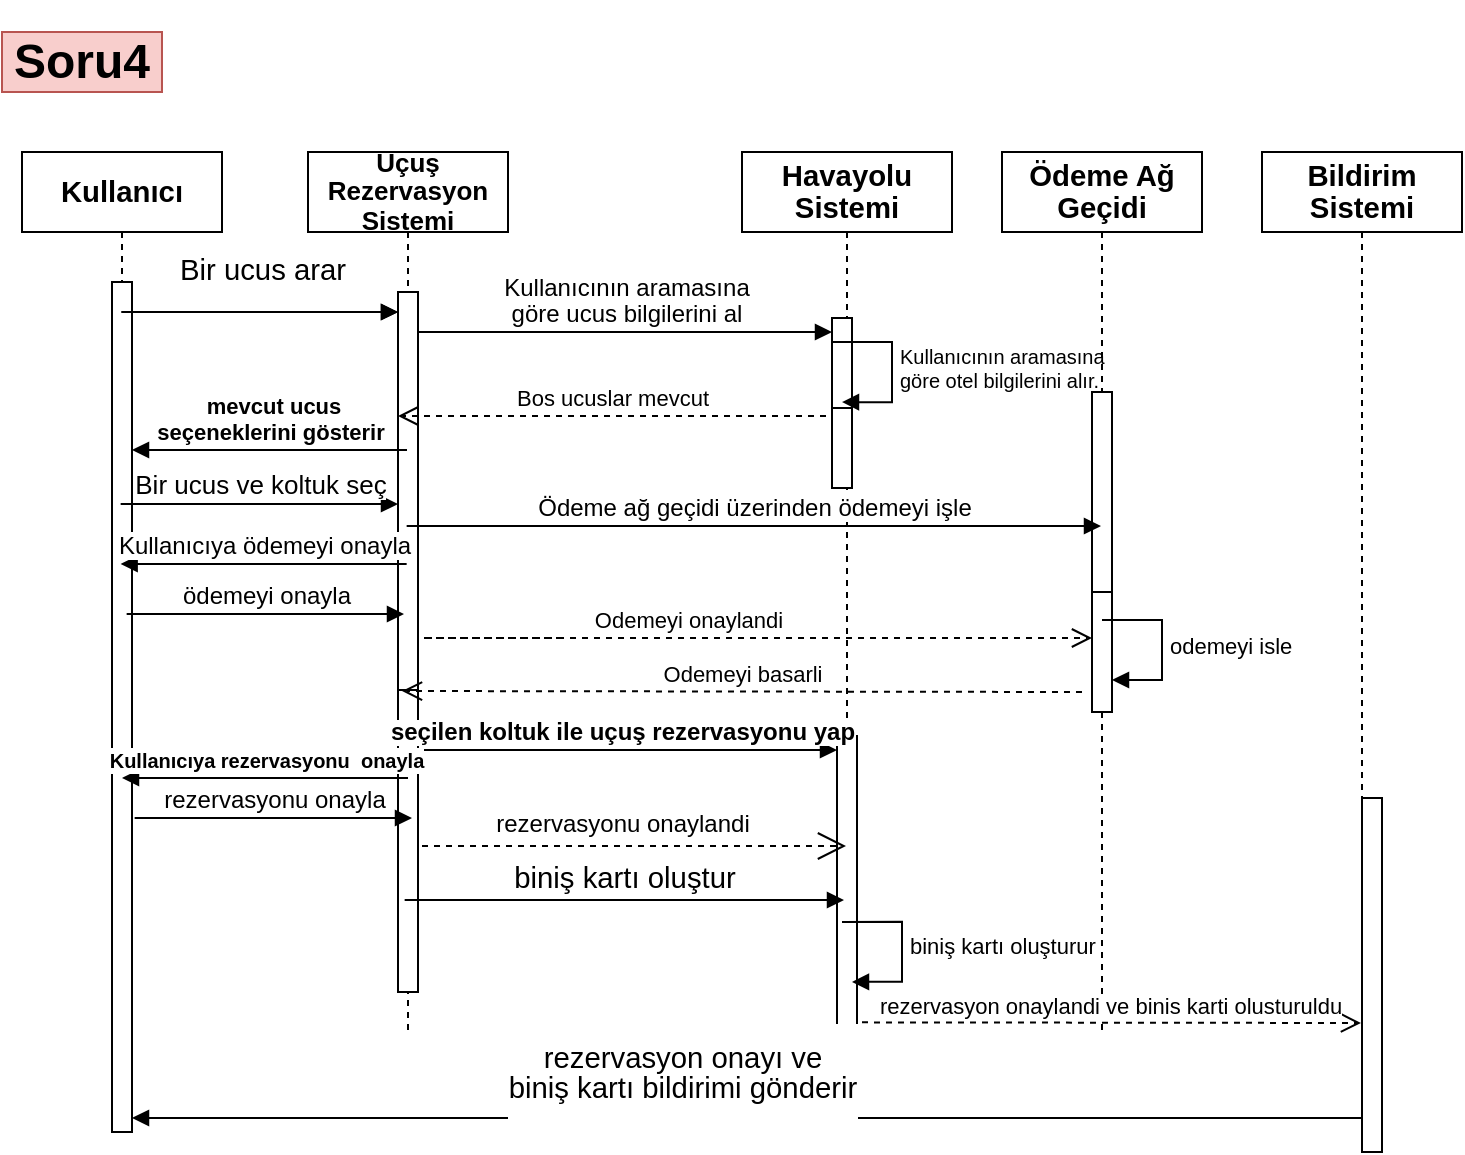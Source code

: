 <mxfile version="24.0.4" type="device">
  <diagram name="Page-1" id="2YBvvXClWsGukQMizWep">
    <mxGraphModel dx="122" dy="553" grid="1" gridSize="10" guides="1" tooltips="1" connect="1" arrows="1" fold="1" page="1" pageScale="1" pageWidth="850" pageHeight="1100" math="0" shadow="0">
      <root>
        <mxCell id="0" />
        <mxCell id="1" parent="0" />
        <mxCell id="2NSwki0RuKQBfY8C86ou-44" value="&lt;b&gt;&lt;span style=&quot;line-height: 107%;&quot;&gt;&lt;font style=&quot;font-size: 11px;&quot;&gt;Online Alışveriş Sistemi&lt;/font&gt;&lt;/span&gt;&lt;/b&gt;" style="shape=umlLifeline;perimeter=lifelinePerimeter;whiteSpace=wrap;html=1;container=0;dropTarget=0;collapsible=0;recursiveResize=0;outlineConnect=0;portConstraint=eastwest;newEdgeStyle={&quot;edgeStyle&quot;:&quot;elbowEdgeStyle&quot;,&quot;elbow&quot;:&quot;vertical&quot;,&quot;curved&quot;:0,&quot;rounded&quot;:0};" vertex="1" parent="1">
          <mxGeometry x="173" y="90" width="100" height="300" as="geometry" />
        </mxCell>
        <mxCell id="2NSwki0RuKQBfY8C86ou-45" value="" style="html=1;points=[];perimeter=orthogonalPerimeter;outlineConnect=0;targetShapes=umlLifeline;portConstraint=eastwest;newEdgeStyle={&quot;edgeStyle&quot;:&quot;elbowEdgeStyle&quot;,&quot;elbow&quot;:&quot;vertical&quot;,&quot;curved&quot;:0,&quot;rounded&quot;:0};" vertex="1" parent="2NSwki0RuKQBfY8C86ou-44">
          <mxGeometry x="45" y="70" width="10" height="190" as="geometry" />
        </mxCell>
        <mxCell id="2NSwki0RuKQBfY8C86ou-46" value="&lt;b&gt;&lt;span style=&quot;font-size:11.0pt;line-height:107%;&lt;br/&gt;font-family:&amp;quot;Calibri&amp;quot;,sans-serif;mso-ascii-theme-font:minor-latin;mso-fareast-font-family:&lt;br/&gt;Calibri;mso-fareast-theme-font:minor-latin;mso-hansi-theme-font:minor-latin;&lt;br/&gt;mso-bidi-font-family:Arial;mso-bidi-theme-font:minor-bidi;mso-ansi-language:&lt;br/&gt;TR;mso-fareast-language:EN-US;mso-bidi-language:AR-SA&quot;&gt;Havayolu Sistemi&lt;/span&gt;&lt;/b&gt;" style="shape=umlLifeline;perimeter=lifelinePerimeter;whiteSpace=wrap;html=1;container=0;dropTarget=0;collapsible=0;recursiveResize=0;outlineConnect=0;portConstraint=eastwest;newEdgeStyle={&quot;edgeStyle&quot;:&quot;elbowEdgeStyle&quot;,&quot;elbow&quot;:&quot;vertical&quot;,&quot;curved&quot;:0,&quot;rounded&quot;:0};" vertex="1" parent="1">
          <mxGeometry x="390" y="90" width="105" height="460" as="geometry" />
        </mxCell>
        <mxCell id="2NSwki0RuKQBfY8C86ou-47" value="" style="html=1;points=[[0,0,0,0,5],[0,1,0,0,-5],[1,0,0,0,5],[1,1,0,0,-5]];perimeter=orthogonalPerimeter;outlineConnect=0;targetShapes=umlLifeline;portConstraint=eastwest;newEdgeStyle={&quot;curved&quot;:0,&quot;rounded&quot;:0};" vertex="1" parent="2NSwki0RuKQBfY8C86ou-46">
          <mxGeometry x="45" y="83" width="10" height="47" as="geometry" />
        </mxCell>
        <mxCell id="2NSwki0RuKQBfY8C86ou-48" value="" style="html=1;points=[[0,0,0,0,5],[0,1,0,0,-5],[1,0,0,0,5],[1,1,0,0,-5]];perimeter=orthogonalPerimeter;outlineConnect=0;targetShapes=umlLifeline;portConstraint=eastwest;newEdgeStyle={&quot;curved&quot;:0,&quot;rounded&quot;:0};" vertex="1" parent="2NSwki0RuKQBfY8C86ou-46">
          <mxGeometry x="47.5" y="292" width="10" height="158" as="geometry" />
        </mxCell>
        <mxCell id="2NSwki0RuKQBfY8C86ou-77" value="" style="html=1;points=[[0,0,0,0,5],[0,1,0,0,-5],[1,0,0,0,5],[1,1,0,0,-5]];perimeter=orthogonalPerimeter;outlineConnect=0;targetShapes=umlLifeline;portConstraint=eastwest;newEdgeStyle={&quot;curved&quot;:0,&quot;rounded&quot;:0};" vertex="1" parent="2NSwki0RuKQBfY8C86ou-46">
          <mxGeometry x="45" y="128" width="10" height="40" as="geometry" />
        </mxCell>
        <mxCell id="2NSwki0RuKQBfY8C86ou-78" value="&lt;span style=&quot;line-height: 107%; font-family: Calibri, sans-serif; font-size: 10px;&quot;&gt;&lt;font style=&quot;font-size: 10px;&quot;&gt;Kullanıcının aramasına&amp;nbsp;&lt;/font&gt;&lt;/span&gt;&lt;div style=&quot;font-size: 10px;&quot;&gt;&lt;span style=&quot;line-height: 107%; font-family: Calibri, sans-serif;&quot;&gt;&lt;font style=&quot;font-size: 10px;&quot;&gt;göre otel bilgilerini alır.&lt;/font&gt;&lt;/span&gt;&lt;/div&gt;" style="html=1;align=left;spacingLeft=2;endArrow=block;rounded=0;edgeStyle=orthogonalEdgeStyle;curved=0;rounded=0;" edge="1" parent="2NSwki0RuKQBfY8C86ou-46">
          <mxGeometry x="-0.002" relative="1" as="geometry">
            <mxPoint x="45" y="95" as="sourcePoint" />
            <Array as="points">
              <mxPoint x="75" y="125" />
            </Array>
            <mxPoint x="50.0" y="125.059" as="targetPoint" />
            <mxPoint as="offset" />
          </mxGeometry>
        </mxCell>
        <mxCell id="2NSwki0RuKQBfY8C86ou-49" value="&lt;b&gt;&lt;span style=&quot;font-size:11.0pt;line-height:107%;&lt;br/&gt;font-family:&amp;quot;Calibri&amp;quot;,sans-serif;mso-ascii-theme-font:minor-latin;mso-fareast-font-family:&lt;br/&gt;Calibri;mso-fareast-theme-font:minor-latin;mso-hansi-theme-font:minor-latin;&lt;br/&gt;mso-bidi-font-family:Arial;mso-bidi-theme-font:minor-bidi;mso-ansi-language:&lt;br/&gt;TR;mso-fareast-language:EN-US;mso-bidi-language:AR-SA&quot;&gt;Kullanıcı&lt;/span&gt;&lt;/b&gt;" style="shape=umlLifeline;perimeter=lifelinePerimeter;whiteSpace=wrap;html=1;container=1;dropTarget=0;collapsible=0;recursiveResize=0;outlineConnect=0;portConstraint=eastwest;newEdgeStyle={&quot;curved&quot;:0,&quot;rounded&quot;:0};" vertex="1" parent="1">
          <mxGeometry x="30" y="90" width="100" height="300" as="geometry" />
        </mxCell>
        <mxCell id="2NSwki0RuKQBfY8C86ou-50" value="" style="html=1;points=[];perimeter=orthogonalPerimeter;outlineConnect=0;targetShapes=umlLifeline;portConstraint=eastwest;newEdgeStyle={&quot;edgeStyle&quot;:&quot;elbowEdgeStyle&quot;,&quot;elbow&quot;:&quot;vertical&quot;,&quot;curved&quot;:0,&quot;rounded&quot;:0};" vertex="1" parent="2NSwki0RuKQBfY8C86ou-49">
          <mxGeometry x="45" y="65" width="10" height="190" as="geometry" />
        </mxCell>
        <mxCell id="2NSwki0RuKQBfY8C86ou-51" value="&lt;span style=&quot;font-size:11.0pt;line-height:107%;&lt;br/&gt;font-family:&amp;quot;Calibri&amp;quot;,sans-serif;mso-ascii-theme-font:minor-latin;mso-fareast-font-family:&lt;br/&gt;Calibri;mso-fareast-theme-font:minor-latin;mso-hansi-theme-font:minor-latin;&lt;br/&gt;mso-bidi-font-family:Arial;mso-bidi-theme-font:minor-bidi;mso-ansi-language:&lt;br/&gt;TR;mso-fareast-language:EN-US;mso-bidi-language:AR-SA&quot;&gt;Bir ucus&amp;nbsp;arar&lt;/span&gt;" style="html=1;verticalAlign=bottom;endArrow=block;curved=0;rounded=0;" edge="1" parent="1">
          <mxGeometry x="0.017" y="10" width="80" relative="1" as="geometry">
            <mxPoint x="79.63" y="170" as="sourcePoint" />
            <mxPoint x="218" y="170" as="targetPoint" />
            <mxPoint as="offset" />
          </mxGeometry>
        </mxCell>
        <mxCell id="2NSwki0RuKQBfY8C86ou-52" value="&lt;h1&gt;Soru4&lt;/h1&gt;" style="html=1;whiteSpace=wrap;fillColor=#f8cecc;strokeColor=#b85450;" vertex="1" parent="1">
          <mxGeometry x="20" y="30" width="80" height="30" as="geometry" />
        </mxCell>
        <mxCell id="2NSwki0RuKQBfY8C86ou-53" value="&lt;b&gt;&lt;span style=&quot;line-height: 107%;&quot;&gt;&lt;font style=&quot;font-size: 13px;&quot;&gt;Uçuş Rezervasyon Sistemi&lt;/font&gt;&lt;/span&gt;&lt;/b&gt;" style="shape=umlLifeline;perimeter=lifelinePerimeter;whiteSpace=wrap;html=1;container=0;dropTarget=0;collapsible=0;recursiveResize=0;outlineConnect=0;portConstraint=eastwest;newEdgeStyle={&quot;edgeStyle&quot;:&quot;elbowEdgeStyle&quot;,&quot;elbow&quot;:&quot;vertical&quot;,&quot;curved&quot;:0,&quot;rounded&quot;:0};" vertex="1" parent="1">
          <mxGeometry x="173" y="90" width="100" height="440" as="geometry" />
        </mxCell>
        <mxCell id="2NSwki0RuKQBfY8C86ou-54" value="" style="html=1;points=[];perimeter=orthogonalPerimeter;outlineConnect=0;targetShapes=umlLifeline;portConstraint=eastwest;newEdgeStyle={&quot;edgeStyle&quot;:&quot;elbowEdgeStyle&quot;,&quot;elbow&quot;:&quot;vertical&quot;,&quot;curved&quot;:0,&quot;rounded&quot;:0};" vertex="1" parent="2NSwki0RuKQBfY8C86ou-53">
          <mxGeometry x="45" y="70" width="10" height="200" as="geometry" />
        </mxCell>
        <mxCell id="2NSwki0RuKQBfY8C86ou-55" value="" style="html=1;points=[[0,0,0,0,5],[0,1,0,0,-5],[1,0,0,0,5],[1,1,0,0,-5]];perimeter=orthogonalPerimeter;outlineConnect=0;targetShapes=umlLifeline;portConstraint=eastwest;newEdgeStyle={&quot;curved&quot;:0,&quot;rounded&quot;:0};" vertex="1" parent="2NSwki0RuKQBfY8C86ou-53">
          <mxGeometry x="45" y="269" width="10" height="151" as="geometry" />
        </mxCell>
        <mxCell id="2NSwki0RuKQBfY8C86ou-56" value="&lt;span style=&quot;font-size: 12px; line-height: 107%; font-family: Calibri, sans-serif;&quot;&gt;Kullanıcının aramasına&lt;br&gt;göre ucus bilgilerini al&lt;/span&gt;" style="html=1;verticalAlign=bottom;endArrow=block;edgeStyle=elbowEdgeStyle;elbow=vertical;curved=0;rounded=0;" edge="1" parent="1" target="2NSwki0RuKQBfY8C86ou-47">
          <mxGeometry x="0.0" relative="1" as="geometry">
            <mxPoint x="228" y="180" as="sourcePoint" />
            <Array as="points">
              <mxPoint x="230" y="180" />
            </Array>
            <mxPoint x="406.0" y="180" as="targetPoint" />
            <mxPoint as="offset" />
          </mxGeometry>
        </mxCell>
        <mxCell id="2NSwki0RuKQBfY8C86ou-58" value="&lt;b&gt;&lt;span style=&quot;font-size:11.0pt;line-height:107%;&lt;br/&gt;font-family:&amp;quot;Calibri&amp;quot;,sans-serif;mso-ascii-theme-font:minor-latin;mso-fareast-font-family:&lt;br/&gt;Calibri;mso-fareast-theme-font:minor-latin;mso-hansi-theme-font:minor-latin;&lt;br/&gt;mso-bidi-font-family:Arial;mso-bidi-theme-font:minor-bidi;mso-ansi-language:&lt;br/&gt;TR;mso-fareast-language:EN-US;mso-bidi-language:AR-SA&quot;&gt;Kullanıcı&lt;/span&gt;&lt;/b&gt;" style="shape=umlLifeline;perimeter=lifelinePerimeter;whiteSpace=wrap;html=1;container=1;dropTarget=0;collapsible=0;recursiveResize=0;outlineConnect=0;portConstraint=eastwest;newEdgeStyle={&quot;curved&quot;:0,&quot;rounded&quot;:0};" vertex="1" parent="1">
          <mxGeometry x="30" y="90" width="100" height="490" as="geometry" />
        </mxCell>
        <mxCell id="2NSwki0RuKQBfY8C86ou-59" value="" style="html=1;points=[];perimeter=orthogonalPerimeter;outlineConnect=0;targetShapes=umlLifeline;portConstraint=eastwest;newEdgeStyle={&quot;edgeStyle&quot;:&quot;elbowEdgeStyle&quot;,&quot;elbow&quot;:&quot;vertical&quot;,&quot;curved&quot;:0,&quot;rounded&quot;:0};" vertex="1" parent="2NSwki0RuKQBfY8C86ou-58">
          <mxGeometry x="45" y="65" width="10" height="425" as="geometry" />
        </mxCell>
        <mxCell id="2NSwki0RuKQBfY8C86ou-60" value="" style="html=1;verticalAlign=bottom;endArrow=block;curved=0;rounded=0;" edge="1" parent="1">
          <mxGeometry x="0.003" width="80" relative="1" as="geometry">
            <mxPoint x="79.63" y="170" as="sourcePoint" />
            <mxPoint x="218" y="170" as="targetPoint" />
            <mxPoint as="offset" />
          </mxGeometry>
        </mxCell>
        <mxCell id="2NSwki0RuKQBfY8C86ou-61" value="&lt;b&gt;&lt;span style=&quot;font-size:11.0pt;line-height:107%;&lt;br/&gt;font-family:&amp;quot;Calibri&amp;quot;,sans-serif;mso-ascii-theme-font:minor-latin;mso-fareast-font-family:&lt;br/&gt;Calibri;mso-fareast-theme-font:minor-latin;mso-hansi-theme-font:minor-latin;&lt;br/&gt;mso-bidi-font-family:Arial;mso-bidi-theme-font:minor-bidi;mso-ansi-language:&lt;br/&gt;TR;mso-fareast-language:EN-US;mso-bidi-language:AR-SA&quot;&gt;Ödeme Ağ Geçidi&lt;/span&gt;&lt;/b&gt;" style="shape=umlLifeline;perimeter=lifelinePerimeter;whiteSpace=wrap;html=1;container=1;dropTarget=0;collapsible=0;recursiveResize=0;outlineConnect=0;portConstraint=eastwest;newEdgeStyle={&quot;curved&quot;:0,&quot;rounded&quot;:0};" vertex="1" parent="1">
          <mxGeometry x="520" y="90" width="100" height="440" as="geometry" />
        </mxCell>
        <mxCell id="2NSwki0RuKQBfY8C86ou-62" value="" style="html=1;points=[[0,0,0,0,5],[0,1,0,0,-5],[1,0,0,0,5],[1,1,0,0,-5]];perimeter=orthogonalPerimeter;outlineConnect=0;targetShapes=umlLifeline;portConstraint=eastwest;newEdgeStyle={&quot;curved&quot;:0,&quot;rounded&quot;:0};" vertex="1" parent="2NSwki0RuKQBfY8C86ou-61">
          <mxGeometry x="45" y="120" width="10" height="100" as="geometry" />
        </mxCell>
        <mxCell id="2NSwki0RuKQBfY8C86ou-63" value="" style="html=1;points=[[0,0,0,0,5],[0,1,0,0,-5],[1,0,0,0,5],[1,1,0,0,-5]];perimeter=orthogonalPerimeter;outlineConnect=0;targetShapes=umlLifeline;portConstraint=eastwest;newEdgeStyle={&quot;curved&quot;:0,&quot;rounded&quot;:0};" vertex="1" parent="2NSwki0RuKQBfY8C86ou-61">
          <mxGeometry x="45" y="220" width="10" height="60" as="geometry" />
        </mxCell>
        <mxCell id="2NSwki0RuKQBfY8C86ou-64" value="&lt;span style=&quot;line-height: 107%; font-family: Calibri, sans-serif;&quot;&gt;&lt;font style=&quot;font-size: 13px;&quot;&gt;Bir ucus ve koltuk seç&lt;/font&gt;&lt;/span&gt;" style="html=1;verticalAlign=bottom;endArrow=block;curved=0;rounded=0;" edge="1" parent="1">
          <mxGeometry width="80" relative="1" as="geometry">
            <mxPoint x="79.324" y="266" as="sourcePoint" />
            <mxPoint x="218" y="266" as="targetPoint" />
          </mxGeometry>
        </mxCell>
        <mxCell id="2NSwki0RuKQBfY8C86ou-65" value="&lt;b&gt;&lt;span style=&quot;font-size: 11pt; line-height: 15.693px;&quot;&gt;Bildirim Sistemi&lt;/span&gt;&lt;/b&gt;" style="shape=umlLifeline;perimeter=lifelinePerimeter;whiteSpace=wrap;html=1;container=1;dropTarget=0;collapsible=0;recursiveResize=0;outlineConnect=0;portConstraint=eastwest;newEdgeStyle={&quot;curved&quot;:0,&quot;rounded&quot;:0};" vertex="1" parent="1">
          <mxGeometry x="650" y="90" width="100" height="500" as="geometry" />
        </mxCell>
        <mxCell id="2NSwki0RuKQBfY8C86ou-66" value="" style="html=1;points=[[0,0,0,0,5],[0,1,0,0,-5],[1,0,0,0,5],[1,1,0,0,-5]];perimeter=orthogonalPerimeter;outlineConnect=0;targetShapes=umlLifeline;portConstraint=eastwest;newEdgeStyle={&quot;curved&quot;:0,&quot;rounded&quot;:0};" vertex="1" parent="2NSwki0RuKQBfY8C86ou-65">
          <mxGeometry x="50" y="323" width="10" height="177" as="geometry" />
        </mxCell>
        <mxCell id="2NSwki0RuKQBfY8C86ou-69" value="&lt;span style=&quot;font-size: 12px; line-height: 107%; font-family: Calibri, sans-serif;&quot;&gt;Ödeme ağ geçidi üzerinden ödemeyi işle&lt;/span&gt;" style="html=1;verticalAlign=bottom;endArrow=block;curved=0;rounded=0;" edge="1" parent="1">
          <mxGeometry x="0.003" width="80" relative="1" as="geometry">
            <mxPoint x="222.324" y="277" as="sourcePoint" />
            <mxPoint x="569.5" y="277" as="targetPoint" />
            <mxPoint as="offset" />
          </mxGeometry>
        </mxCell>
        <mxCell id="2NSwki0RuKQBfY8C86ou-70" value="&lt;span style=&quot;font-family: Calibri, sans-serif; font-size: 12px;&quot;&gt;Kullanıcıya ödemeyi onayla&lt;/span&gt;" style="html=1;verticalAlign=bottom;endArrow=block;curved=0;rounded=0;" edge="1" parent="1">
          <mxGeometry width="80" relative="1" as="geometry">
            <mxPoint x="222.324" y="296" as="sourcePoint" />
            <mxPoint x="79.324" y="296" as="targetPoint" />
          </mxGeometry>
        </mxCell>
        <mxCell id="2NSwki0RuKQBfY8C86ou-71" value="&lt;p style=&quot;font-size: 10px; line-height: 67%;&quot; class=&quot;MsoListParagraph&quot;&gt;&lt;span style=&quot;font-size:11.0pt;line-height:107%;&lt;br/&gt;font-family:&amp;quot;Calibri&amp;quot;,sans-serif;mso-ascii-theme-font:minor-latin;mso-fareast-font-family:&lt;br/&gt;Calibri;mso-fareast-theme-font:minor-latin;mso-hansi-theme-font:minor-latin;&lt;br/&gt;mso-bidi-font-family:Arial;mso-bidi-theme-font:minor-bidi;mso-ansi-language:&lt;br/&gt;TR;mso-fareast-language:EN-US;mso-bidi-language:AR-SA&quot;&gt;rezervasyon onayı ve&lt;br/&gt;biniş kartı bildirimi gönderir&lt;/span&gt;&lt;br&gt;&lt;/p&gt;" style="html=1;verticalAlign=bottom;endArrow=block;curved=0;rounded=0;" edge="1" parent="1">
          <mxGeometry x="0.107" y="6" width="80" relative="1" as="geometry">
            <mxPoint x="699.5" y="573" as="sourcePoint" />
            <mxPoint x="85" y="573" as="targetPoint" />
            <mxPoint as="offset" />
          </mxGeometry>
        </mxCell>
        <mxCell id="2NSwki0RuKQBfY8C86ou-72" value="&lt;span style=&quot;text-align: center;&quot;&gt;odemeyi isle&lt;/span&gt;" style="html=1;align=left;spacingLeft=2;endArrow=block;rounded=0;edgeStyle=orthogonalEdgeStyle;curved=0;rounded=0;" edge="1" parent="1">
          <mxGeometry relative="1" as="geometry">
            <mxPoint x="570" y="324" as="sourcePoint" />
            <Array as="points">
              <mxPoint x="600" y="354" />
            </Array>
            <mxPoint x="575" y="354" as="targetPoint" />
          </mxGeometry>
        </mxCell>
        <mxCell id="2NSwki0RuKQBfY8C86ou-73" value="&lt;span style=&quot;font-size:11.0pt;line-height:107%;&lt;br/&gt;font-family:&amp;quot;Calibri&amp;quot;,sans-serif;mso-ascii-theme-font:minor-latin;mso-fareast-font-family:&lt;br/&gt;Calibri;mso-fareast-theme-font:minor-latin;mso-hansi-theme-font:minor-latin;&lt;br/&gt;mso-bidi-font-family:Arial;mso-bidi-theme-font:minor-bidi;mso-ansi-language:&lt;br/&gt;TR;mso-fareast-language:EN-US;mso-bidi-language:AR-SA&quot;&gt;biniş kartı oluştur&lt;/span&gt;" style="html=1;verticalAlign=bottom;endArrow=block;curved=0;rounded=0;" edge="1" parent="1">
          <mxGeometry x="-0.004" width="80" relative="1" as="geometry">
            <mxPoint x="221.324" y="464" as="sourcePoint" />
            <mxPoint x="441" y="464" as="targetPoint" />
            <mxPoint as="offset" />
          </mxGeometry>
        </mxCell>
        <mxCell id="2NSwki0RuKQBfY8C86ou-75" value="&lt;div style=&quot;&quot;&gt;&lt;span style=&quot;font-family: Calibri, sans-serif;&quot;&gt;&lt;b&gt;&amp;nbsp;mevcut ucus&lt;br&gt;seçeneklerini gösterir&lt;/b&gt;&lt;/span&gt;&lt;br&gt;&lt;/div&gt;" style="html=1;verticalAlign=bottom;endArrow=block;curved=0;rounded=0;" edge="1" parent="1">
          <mxGeometry x="-0.007" width="80" relative="1" as="geometry">
            <mxPoint x="222.5" y="239" as="sourcePoint" />
            <mxPoint x="85" y="239" as="targetPoint" />
            <mxPoint as="offset" />
          </mxGeometry>
        </mxCell>
        <mxCell id="2NSwki0RuKQBfY8C86ou-81" value="Bos ucuslar mevcut" style="html=1;verticalAlign=bottom;endArrow=open;dashed=1;endSize=8;edgeStyle=elbowEdgeStyle;elbow=vertical;curved=0;rounded=0;" edge="1" parent="1">
          <mxGeometry relative="1" as="geometry">
            <mxPoint x="218" y="222" as="targetPoint" />
            <Array as="points">
              <mxPoint x="230" y="222" />
            </Array>
            <mxPoint x="432" y="222" as="sourcePoint" />
          </mxGeometry>
        </mxCell>
        <mxCell id="2NSwki0RuKQBfY8C86ou-82" value="&lt;span style=&quot;font-size: 12px; line-height: 107%; font-family: Calibri, sans-serif;&quot;&gt;ödemeyi onayla&lt;/span&gt;" style="html=1;verticalAlign=bottom;endArrow=block;curved=0;rounded=0;" edge="1" parent="1">
          <mxGeometry width="80" relative="1" as="geometry">
            <mxPoint x="82.324" y="321" as="sourcePoint" />
            <mxPoint x="221" y="321" as="targetPoint" />
          </mxGeometry>
        </mxCell>
        <mxCell id="2NSwki0RuKQBfY8C86ou-83" value="Odemeyi onaylandi" style="html=1;verticalAlign=bottom;endArrow=open;dashed=1;endSize=8;edgeStyle=elbowEdgeStyle;elbow=vertical;curved=0;rounded=0;" edge="1" parent="1">
          <mxGeometry relative="1" as="geometry">
            <mxPoint x="565" y="333" as="targetPoint" />
            <Array as="points">
              <mxPoint x="230" y="333" />
            </Array>
            <mxPoint x="300" y="333" as="sourcePoint" />
          </mxGeometry>
        </mxCell>
        <mxCell id="2NSwki0RuKQBfY8C86ou-84" value="Odemeyi basarli" style="html=1;verticalAlign=bottom;endArrow=open;dashed=1;endSize=8;edgeStyle=elbowEdgeStyle;elbow=vertical;curved=0;rounded=0;" edge="1" parent="1">
          <mxGeometry relative="1" as="geometry">
            <mxPoint x="220" y="359" as="targetPoint" />
            <Array as="points" />
            <mxPoint x="560" y="360" as="sourcePoint" />
          </mxGeometry>
        </mxCell>
        <mxCell id="2NSwki0RuKQBfY8C86ou-85" value="rezervasyon onaylandi ve binis karti olusturuldu" style="html=1;verticalAlign=bottom;endArrow=open;dashed=1;endSize=8;edgeStyle=elbowEdgeStyle;elbow=vertical;curved=0;rounded=0;" edge="1" parent="1">
          <mxGeometry x="-0.003" relative="1" as="geometry">
            <mxPoint x="699.5" y="525.765" as="targetPoint" />
            <Array as="points" />
            <mxPoint x="450" y="525.18" as="sourcePoint" />
            <mxPoint as="offset" />
          </mxGeometry>
        </mxCell>
        <mxCell id="2NSwki0RuKQBfY8C86ou-90" value="&lt;span style=&quot;line-height: 107%; font-family: Calibri, sans-serif;&quot;&gt;biniş kartı oluşturur&lt;/span&gt;" style="html=1;align=left;spacingLeft=2;endArrow=block;rounded=0;edgeStyle=orthogonalEdgeStyle;curved=0;rounded=0;" edge="1" parent="1">
          <mxGeometry relative="1" as="geometry">
            <mxPoint x="440" y="474.94" as="sourcePoint" />
            <Array as="points">
              <mxPoint x="470" y="504.94" />
            </Array>
            <mxPoint x="445" y="504.94" as="targetPoint" />
          </mxGeometry>
        </mxCell>
        <mxCell id="2NSwki0RuKQBfY8C86ou-91" value="&lt;span style=&quot;font-size: 12px; line-height: 107%; font-family: Calibri, sans-serif;&quot;&gt;&lt;b&gt;seçilen koltuk ile uçuş rezervasyonu yap&lt;/b&gt;&lt;/span&gt;" style="html=1;verticalAlign=bottom;endArrow=block;curved=0;rounded=0;" edge="1" parent="1">
          <mxGeometry width="80" relative="1" as="geometry">
            <mxPoint x="222.324" y="389" as="sourcePoint" />
            <mxPoint x="437.5" y="389" as="targetPoint" />
          </mxGeometry>
        </mxCell>
        <mxCell id="2NSwki0RuKQBfY8C86ou-92" value="&lt;font style=&quot;font-size: 10px;&quot;&gt;&lt;span style=&quot;font-family: Calibri, sans-serif;&quot;&gt;&lt;font style=&quot;font-size: 10px;&quot;&gt;&lt;b style=&quot;&quot;&gt;Kullanıcıya rezervasyonu&amp;nbsp;&amp;nbsp;&lt;/b&gt;&lt;/font&gt;&lt;/span&gt;&lt;b style=&quot;font-family: Calibri, sans-serif;&quot;&gt;onayla&lt;/b&gt;&lt;/font&gt;" style="html=1;verticalAlign=bottom;endArrow=block;curved=0;rounded=0;" edge="1" parent="1">
          <mxGeometry width="80" relative="1" as="geometry">
            <mxPoint x="223.004" y="403" as="sourcePoint" />
            <mxPoint x="80.004" y="403" as="targetPoint" />
          </mxGeometry>
        </mxCell>
        <mxCell id="2NSwki0RuKQBfY8C86ou-96" value="&lt;span style=&quot;font-family: Calibri, sans-serif; font-size: 12px;&quot;&gt;rezervasyonu onayla&lt;/span&gt;" style="html=1;verticalAlign=bottom;endArrow=block;curved=0;rounded=0;" edge="1" parent="1">
          <mxGeometry width="80" relative="1" as="geometry">
            <mxPoint x="86.324" y="423" as="sourcePoint" />
            <mxPoint x="225" y="423" as="targetPoint" />
          </mxGeometry>
        </mxCell>
        <mxCell id="2NSwki0RuKQBfY8C86ou-97" value="&lt;span style=&quot;font-family: Calibri, sans-serif; font-size: 12px;&quot;&gt;rezervasyonu onaylandi&lt;/span&gt;" style="endArrow=open;endSize=12;dashed=1;html=1;rounded=0;" edge="1" parent="1">
          <mxGeometry x="-0.057" y="11" width="160" relative="1" as="geometry">
            <mxPoint x="230" y="437" as="sourcePoint" />
            <mxPoint x="442" y="437" as="targetPoint" />
            <mxPoint as="offset" />
          </mxGeometry>
        </mxCell>
      </root>
    </mxGraphModel>
  </diagram>
</mxfile>
